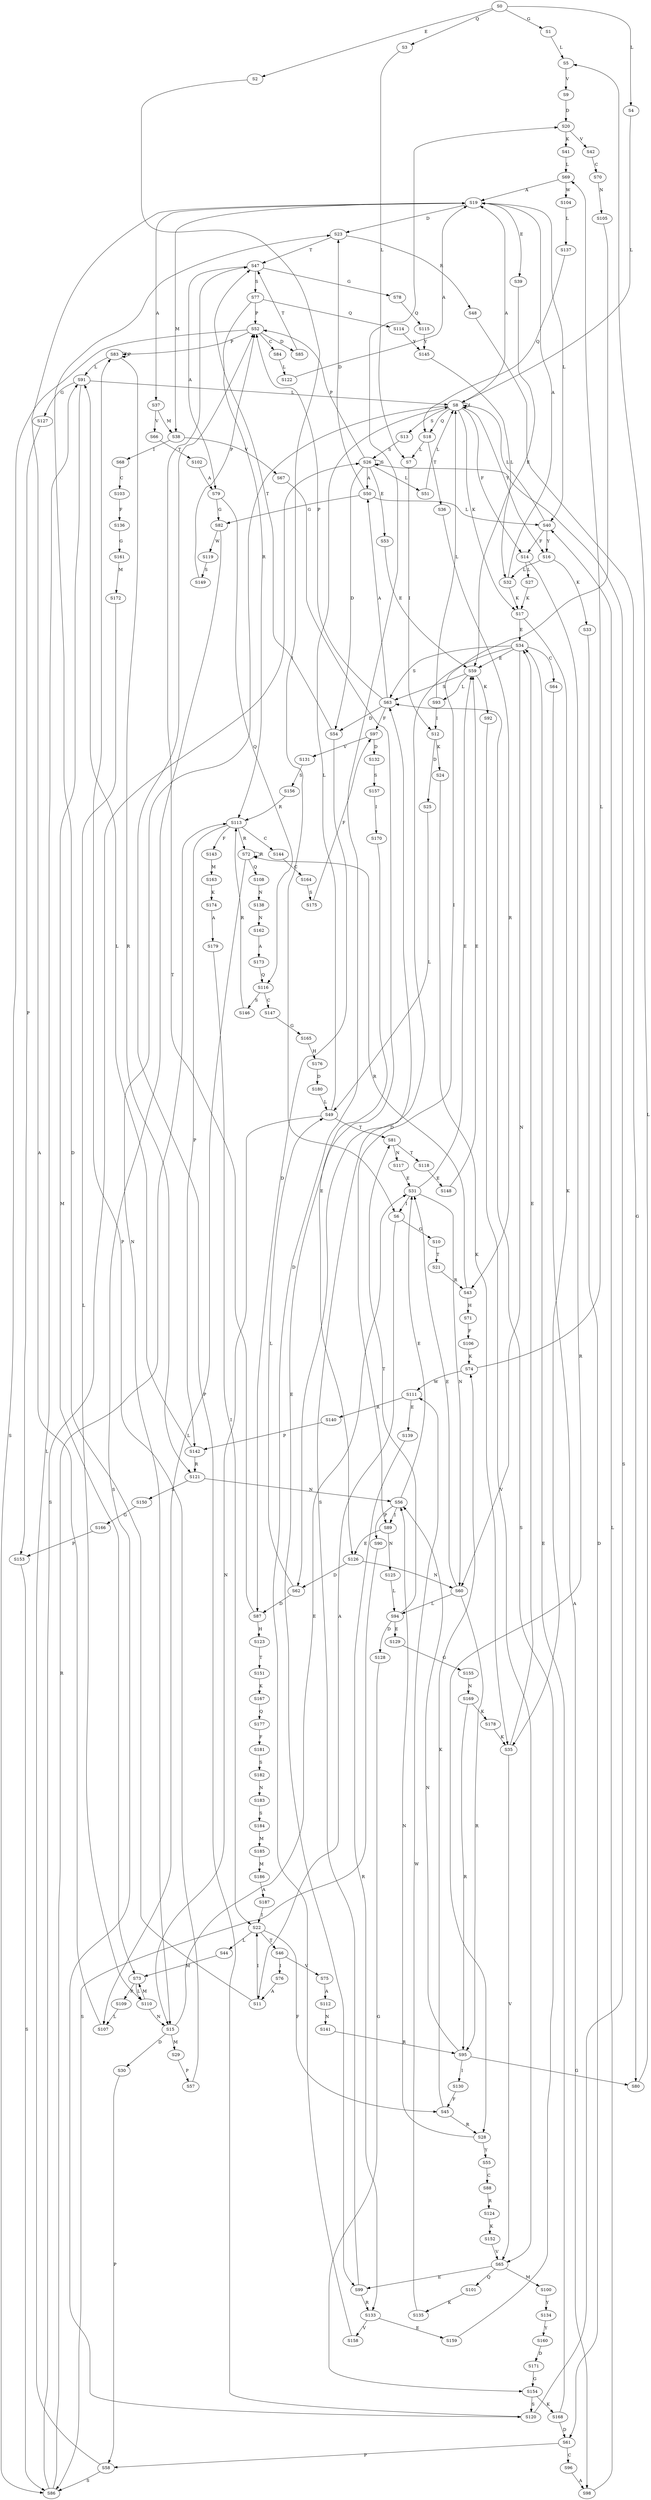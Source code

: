 strict digraph  {
	S0 -> S1 [ label = G ];
	S0 -> S2 [ label = E ];
	S0 -> S3 [ label = Q ];
	S0 -> S4 [ label = L ];
	S1 -> S5 [ label = L ];
	S2 -> S6 [ label = I ];
	S3 -> S7 [ label = L ];
	S4 -> S8 [ label = L ];
	S5 -> S9 [ label = V ];
	S6 -> S10 [ label = G ];
	S6 -> S11 [ label = A ];
	S7 -> S12 [ label = I ];
	S8 -> S13 [ label = S ];
	S8 -> S14 [ label = F ];
	S8 -> S15 [ label = N ];
	S8 -> S16 [ label = Y ];
	S8 -> S17 [ label = K ];
	S8 -> S18 [ label = Q ];
	S8 -> S8 [ label = L ];
	S8 -> S19 [ label = A ];
	S9 -> S20 [ label = D ];
	S10 -> S21 [ label = T ];
	S11 -> S22 [ label = I ];
	S11 -> S23 [ label = D ];
	S12 -> S24 [ label = K ];
	S12 -> S25 [ label = D ];
	S13 -> S26 [ label = S ];
	S14 -> S27 [ label = L ];
	S14 -> S28 [ label = R ];
	S15 -> S29 [ label = M ];
	S15 -> S30 [ label = D ];
	S15 -> S31 [ label = E ];
	S16 -> S32 [ label = L ];
	S16 -> S33 [ label = K ];
	S17 -> S34 [ label = E ];
	S17 -> S35 [ label = K ];
	S18 -> S36 [ label = T ];
	S18 -> S7 [ label = L ];
	S19 -> S37 [ label = A ];
	S19 -> S38 [ label = M ];
	S19 -> S39 [ label = E ];
	S19 -> S40 [ label = L ];
	S19 -> S23 [ label = D ];
	S20 -> S41 [ label = K ];
	S20 -> S42 [ label = V ];
	S21 -> S43 [ label = R ];
	S22 -> S44 [ label = L ];
	S22 -> S45 [ label = F ];
	S22 -> S46 [ label = T ];
	S23 -> S47 [ label = T ];
	S23 -> S48 [ label = R ];
	S24 -> S35 [ label = K ];
	S25 -> S49 [ label = L ];
	S26 -> S50 [ label = A ];
	S26 -> S26 [ label = S ];
	S26 -> S51 [ label = L ];
	S26 -> S52 [ label = P ];
	S26 -> S53 [ label = E ];
	S26 -> S54 [ label = D ];
	S27 -> S17 [ label = K ];
	S28 -> S55 [ label = Y ];
	S28 -> S56 [ label = N ];
	S29 -> S57 [ label = P ];
	S30 -> S58 [ label = P ];
	S31 -> S59 [ label = E ];
	S31 -> S6 [ label = I ];
	S31 -> S60 [ label = N ];
	S32 -> S19 [ label = A ];
	S32 -> S17 [ label = K ];
	S33 -> S61 [ label = D ];
	S34 -> S60 [ label = N ];
	S34 -> S62 [ label = D ];
	S34 -> S63 [ label = S ];
	S34 -> S59 [ label = E ];
	S34 -> S64 [ label = C ];
	S35 -> S65 [ label = V ];
	S35 -> S34 [ label = E ];
	S36 -> S43 [ label = R ];
	S37 -> S66 [ label = V ];
	S37 -> S38 [ label = M ];
	S38 -> S67 [ label = V ];
	S38 -> S68 [ label = I ];
	S39 -> S59 [ label = E ];
	S40 -> S8 [ label = L ];
	S40 -> S14 [ label = F ];
	S40 -> S16 [ label = Y ];
	S41 -> S69 [ label = L ];
	S42 -> S70 [ label = C ];
	S43 -> S71 [ label = H ];
	S43 -> S72 [ label = R ];
	S44 -> S73 [ label = M ];
	S45 -> S74 [ label = K ];
	S45 -> S28 [ label = R ];
	S46 -> S75 [ label = V ];
	S46 -> S76 [ label = I ];
	S47 -> S77 [ label = S ];
	S47 -> S78 [ label = G ];
	S47 -> S79 [ label = A ];
	S48 -> S80 [ label = G ];
	S49 -> S81 [ label = T ];
	S49 -> S15 [ label = N ];
	S49 -> S8 [ label = L ];
	S50 -> S82 [ label = G ];
	S50 -> S40 [ label = L ];
	S50 -> S23 [ label = D ];
	S51 -> S8 [ label = L ];
	S52 -> S83 [ label = P ];
	S52 -> S84 [ label = C ];
	S52 -> S85 [ label = D ];
	S52 -> S86 [ label = S ];
	S53 -> S59 [ label = E ];
	S54 -> S87 [ label = D ];
	S54 -> S47 [ label = T ];
	S55 -> S88 [ label = C ];
	S56 -> S89 [ label = I ];
	S56 -> S90 [ label = P ];
	S56 -> S31 [ label = E ];
	S57 -> S83 [ label = P ];
	S58 -> S91 [ label = L ];
	S58 -> S86 [ label = S ];
	S59 -> S92 [ label = K ];
	S59 -> S93 [ label = L ];
	S59 -> S63 [ label = S ];
	S60 -> S94 [ label = L ];
	S60 -> S95 [ label = R ];
	S60 -> S31 [ label = E ];
	S61 -> S96 [ label = C ];
	S61 -> S58 [ label = P ];
	S62 -> S87 [ label = D ];
	S62 -> S49 [ label = L ];
	S63 -> S52 [ label = P ];
	S63 -> S54 [ label = D ];
	S63 -> S97 [ label = F ];
	S63 -> S50 [ label = A ];
	S64 -> S98 [ label = A ];
	S65 -> S99 [ label = E ];
	S65 -> S100 [ label = M ];
	S65 -> S101 [ label = Q ];
	S66 -> S102 [ label = T ];
	S67 -> S99 [ label = E ];
	S68 -> S103 [ label = C ];
	S69 -> S19 [ label = A ];
	S69 -> S104 [ label = W ];
	S70 -> S105 [ label = N ];
	S71 -> S106 [ label = F ];
	S72 -> S107 [ label = L ];
	S72 -> S72 [ label = R ];
	S72 -> S108 [ label = Q ];
	S73 -> S109 [ label = R ];
	S73 -> S110 [ label = L ];
	S74 -> S111 [ label = W ];
	S74 -> S69 [ label = L ];
	S75 -> S112 [ label = A ];
	S76 -> S11 [ label = A ];
	S77 -> S52 [ label = P ];
	S77 -> S113 [ label = R ];
	S77 -> S114 [ label = Q ];
	S78 -> S115 [ label = Q ];
	S79 -> S82 [ label = G ];
	S79 -> S116 [ label = Q ];
	S80 -> S5 [ label = L ];
	S81 -> S117 [ label = N ];
	S81 -> S118 [ label = T ];
	S82 -> S119 [ label = W ];
	S82 -> S120 [ label = S ];
	S83 -> S91 [ label = L ];
	S83 -> S121 [ label = R ];
	S83 -> S83 [ label = P ];
	S84 -> S122 [ label = L ];
	S85 -> S47 [ label = T ];
	S86 -> S113 [ label = R ];
	S86 -> S26 [ label = S ];
	S87 -> S123 [ label = H ];
	S87 -> S47 [ label = T ];
	S88 -> S124 [ label = R ];
	S89 -> S125 [ label = N ];
	S89 -> S126 [ label = E ];
	S90 -> S86 [ label = S ];
	S91 -> S127 [ label = G ];
	S91 -> S8 [ label = L ];
	S91 -> S73 [ label = M ];
	S92 -> S65 [ label = V ];
	S93 -> S12 [ label = I ];
	S93 -> S8 [ label = L ];
	S94 -> S81 [ label = T ];
	S94 -> S128 [ label = D ];
	S94 -> S129 [ label = E ];
	S95 -> S130 [ label = I ];
	S95 -> S80 [ label = G ];
	S95 -> S56 [ label = N ];
	S96 -> S98 [ label = A ];
	S97 -> S131 [ label = V ];
	S97 -> S132 [ label = D ];
	S98 -> S40 [ label = L ];
	S99 -> S63 [ label = S ];
	S99 -> S133 [ label = R ];
	S100 -> S134 [ label = Y ];
	S101 -> S135 [ label = K ];
	S102 -> S79 [ label = A ];
	S103 -> S136 [ label = F ];
	S104 -> S137 [ label = L ];
	S105 -> S89 [ label = I ];
	S106 -> S74 [ label = K ];
	S107 -> S19 [ label = A ];
	S108 -> S138 [ label = N ];
	S109 -> S107 [ label = L ];
	S110 -> S73 [ label = M ];
	S110 -> S15 [ label = N ];
	S111 -> S139 [ label = E ];
	S111 -> S140 [ label = R ];
	S112 -> S141 [ label = N ];
	S113 -> S142 [ label = P ];
	S113 -> S143 [ label = F ];
	S113 -> S144 [ label = C ];
	S113 -> S72 [ label = R ];
	S114 -> S145 [ label = Y ];
	S115 -> S145 [ label = Y ];
	S116 -> S146 [ label = S ];
	S116 -> S147 [ label = C ];
	S117 -> S31 [ label = E ];
	S118 -> S148 [ label = E ];
	S119 -> S149 [ label = S ];
	S120 -> S52 [ label = P ];
	S120 -> S26 [ label = S ];
	S121 -> S150 [ label = S ];
	S121 -> S56 [ label = N ];
	S122 -> S19 [ label = A ];
	S123 -> S151 [ label = T ];
	S124 -> S152 [ label = K ];
	S125 -> S94 [ label = L ];
	S126 -> S60 [ label = N ];
	S126 -> S62 [ label = D ];
	S127 -> S153 [ label = P ];
	S128 -> S154 [ label = G ];
	S129 -> S155 [ label = G ];
	S130 -> S45 [ label = F ];
	S131 -> S156 [ label = S ];
	S132 -> S157 [ label = S ];
	S133 -> S158 [ label = V ];
	S133 -> S159 [ label = E ];
	S134 -> S160 [ label = Y ];
	S135 -> S111 [ label = W ];
	S136 -> S161 [ label = G ];
	S137 -> S18 [ label = Q ];
	S138 -> S162 [ label = N ];
	S139 -> S133 [ label = R ];
	S140 -> S142 [ label = P ];
	S141 -> S95 [ label = R ];
	S142 -> S121 [ label = R ];
	S142 -> S91 [ label = L ];
	S143 -> S163 [ label = M ];
	S144 -> S164 [ label = C ];
	S145 -> S32 [ label = L ];
	S146 -> S113 [ label = R ];
	S147 -> S165 [ label = G ];
	S148 -> S59 [ label = E ];
	S149 -> S52 [ label = P ];
	S150 -> S166 [ label = G ];
	S151 -> S167 [ label = K ];
	S152 -> S65 [ label = V ];
	S153 -> S86 [ label = S ];
	S154 -> S168 [ label = K ];
	S154 -> S120 [ label = S ];
	S155 -> S169 [ label = N ];
	S156 -> S113 [ label = R ];
	S157 -> S170 [ label = I ];
	S158 -> S20 [ label = D ];
	S159 -> S63 [ label = S ];
	S160 -> S171 [ label = D ];
	S161 -> S172 [ label = M ];
	S162 -> S173 [ label = A ];
	S163 -> S174 [ label = K ];
	S164 -> S175 [ label = S ];
	S165 -> S176 [ label = H ];
	S166 -> S153 [ label = P ];
	S167 -> S177 [ label = Q ];
	S168 -> S61 [ label = D ];
	S168 -> S34 [ label = E ];
	S169 -> S178 [ label = K ];
	S169 -> S95 [ label = R ];
	S170 -> S126 [ label = E ];
	S171 -> S154 [ label = G ];
	S172 -> S110 [ label = L ];
	S173 -> S116 [ label = Q ];
	S174 -> S179 [ label = A ];
	S175 -> S97 [ label = F ];
	S176 -> S180 [ label = D ];
	S177 -> S181 [ label = F ];
	S178 -> S35 [ label = K ];
	S179 -> S22 [ label = I ];
	S180 -> S49 [ label = L ];
	S181 -> S182 [ label = S ];
	S182 -> S183 [ label = N ];
	S183 -> S184 [ label = S ];
	S184 -> S185 [ label = M ];
	S185 -> S186 [ label = M ];
	S186 -> S187 [ label = A ];
	S187 -> S22 [ label = I ];
}
